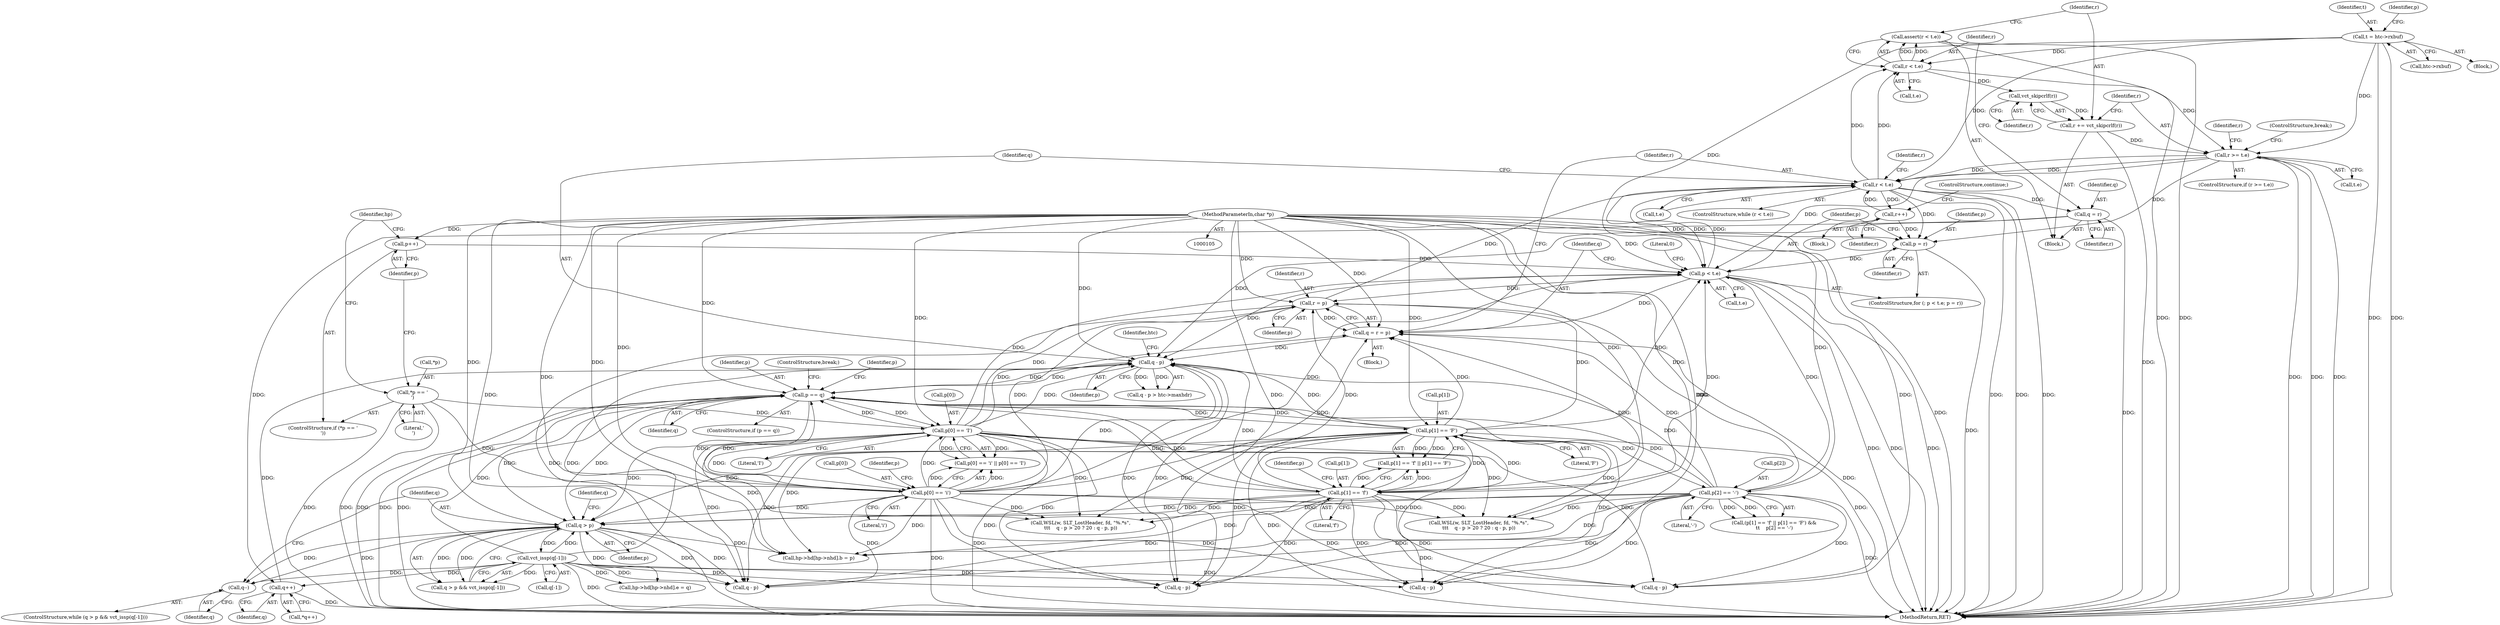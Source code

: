 digraph "0_Varnish-Cache_85e8468bec9416bd7e16b0d80cb820ecd2b330c3@API" {
"1000174" [label="(Call,assert(r < t.e))"];
"1000175" [label="(Call,r < t.e)"];
"1000156" [label="(Call,r < t.e)"];
"1000185" [label="(Call,r >= t.e)"];
"1000180" [label="(Call,r += vct_skipcrlf(r))"];
"1000182" [label="(Call,vct_skipcrlf(r))"];
"1000115" [label="(Call,t = htc->rxbuf)"];
"1000168" [label="(Call,r++)"];
"1000152" [label="(Call,r = p)"];
"1000141" [label="(Call,p < t.e)"];
"1000125" [label="(Call,p++)"];
"1000109" [label="(MethodParameterIn,char *p)"];
"1000250" [label="(Call,p[0] == 'I')"];
"1000238" [label="(Call,p == q)"];
"1000208" [label="(Call,q - p)"];
"1000171" [label="(Call,q = r)"];
"1000150" [label="(Call,q = r = p)"];
"1000267" [label="(Call,p[2] == '-')"];
"1000262" [label="(Call,p[1] == 'F')"];
"1000257" [label="(Call,p[1] == 'f')"];
"1000245" [label="(Call,p[0] == 'i')"];
"1000121" [label="(Call,*p == '\r')"];
"1000282" [label="(Call,vct_issp(q[-1]))"];
"1000279" [label="(Call,q > p)"];
"1000287" [label="(Call,q--)"];
"1000203" [label="(Call,q++)"];
"1000146" [label="(Call,p = r)"];
"1000288" [label="(Identifier,q)"];
"1000231" [label="(Call,q - p)"];
"1000180" [label="(Call,r += vct_skipcrlf(r))"];
"1000171" [label="(Call,q = r)"];
"1000226" [label="(Call,q - p)"];
"1000322" [label="(Call,hp->hd[hp->nhd].e = q)"];
"1000177" [label="(Call,t.e)"];
"1000362" [label="(Call,q - p)"];
"1000241" [label="(ControlStructure,break;)"];
"1000161" [label="(Block,)"];
"1000262" [label="(Call,p[1] == 'F')"];
"1000257" [label="(Call,p[1] == 'f')"];
"1000147" [label="(Identifier,p)"];
"1000219" [label="(Call,WSL(w, SLT_LostHeader, fd, \"%.*s\",\n\t\t\t    q - p > 20 ? 20 : q - p, p))"];
"1000168" [label="(Call,r++)"];
"1000247" [label="(Identifier,p)"];
"1000117" [label="(Call,htc->rxbuf)"];
"1000282" [label="(Call,vct_issp(q[-1]))"];
"1000157" [label="(Identifier,r)"];
"1000140" [label="(ControlStructure,for (; p < t.e; p = r))"];
"1000212" [label="(Identifier,htc)"];
"1000173" [label="(Identifier,r)"];
"1000284" [label="(Identifier,q)"];
"1000195" [label="(Identifier,r)"];
"1000156" [label="(Call,r < t.e)"];
"1000109" [label="(MethodParameterIn,char *p)"];
"1000279" [label="(Call,q > p)"];
"1000283" [label="(Call,q[-1])"];
"1000116" [label="(Identifier,t)"];
"1000185" [label="(Call,r >= t.e)"];
"1000245" [label="(Call,p[0] == 'i')"];
"1000181" [label="(Identifier,r)"];
"1000170" [label="(ControlStructure,continue;)"];
"1000154" [label="(Identifier,p)"];
"1000246" [label="(Call,p[0])"];
"1000255" [label="(Call,(p[1] == 'f' || p[1] == 'F') &&\n\t\t    p[2] == '-')"];
"1000249" [label="(Literal,'i')"];
"1000129" [label="(Identifier,hp)"];
"1000187" [label="(Call,t.e)"];
"1000123" [label="(Identifier,p)"];
"1000369" [label="(Literal,0)"];
"1000350" [label="(Call,WSL(w, SLT_LostHeader, fd, \"%.*s\",\n\t\t\t    q - p > 20 ? 20 : q - p, p))"];
"1000244" [label="(Call,p[0] == 'i' || p[0] == 'I')"];
"1000146" [label="(Call,p = r)"];
"1000190" [label="(ControlStructure,break;)"];
"1000261" [label="(Literal,'f')"];
"1000202" [label="(Call,*q++)"];
"1000209" [label="(Identifier,q)"];
"1000122" [label="(Call,*p)"];
"1000149" [label="(Block,)"];
"1000210" [label="(Identifier,p)"];
"1000182" [label="(Call,vct_skipcrlf(r))"];
"1000172" [label="(Identifier,q)"];
"1000184" [label="(ControlStructure,if (r >= t.e))"];
"1000183" [label="(Identifier,r)"];
"1000266" [label="(Literal,'F')"];
"1000263" [label="(Call,p[1])"];
"1000264" [label="(Identifier,p)"];
"1000281" [label="(Identifier,p)"];
"1000278" [label="(Call,q > p && vct_issp(q[-1]))"];
"1000126" [label="(Identifier,p)"];
"1000153" [label="(Identifier,r)"];
"1000311" [label="(Call,hp->hd[hp->nhd].b = p)"];
"1000167" [label="(Block,)"];
"1000169" [label="(Identifier,r)"];
"1000120" [label="(ControlStructure,if (*p == '\r'))"];
"1000258" [label="(Call,p[1])"];
"1000239" [label="(Identifier,p)"];
"1000166" [label="(Identifier,r)"];
"1000148" [label="(Identifier,r)"];
"1000186" [label="(Identifier,r)"];
"1000111" [label="(Block,)"];
"1000151" [label="(Identifier,q)"];
"1000207" [label="(Call,q - p > htc->maxhdr)"];
"1000250" [label="(Call,p[0] == 'I')"];
"1000125" [label="(Call,p++)"];
"1000267" [label="(Call,p[2] == '-')"];
"1000357" [label="(Call,q - p)"];
"1000115" [label="(Call,t = htc->rxbuf)"];
"1000277" [label="(ControlStructure,while (q > p && vct_issp(q[-1])))"];
"1000370" [label="(MethodReturn,RET)"];
"1000252" [label="(Identifier,p)"];
"1000141" [label="(Call,p < t.e)"];
"1000204" [label="(Identifier,q)"];
"1000150" [label="(Call,q = r = p)"];
"1000271" [label="(Literal,'-')"];
"1000176" [label="(Identifier,r)"];
"1000124" [label="(Literal,'\r')"];
"1000143" [label="(Call,t.e)"];
"1000256" [label="(Call,p[1] == 'f' || p[1] == 'F')"];
"1000280" [label="(Identifier,q)"];
"1000158" [label="(Call,t.e)"];
"1000254" [label="(Literal,'I')"];
"1000174" [label="(Call,assert(r < t.e))"];
"1000155" [label="(ControlStructure,while (r < t.e))"];
"1000240" [label="(Identifier,q)"];
"1000121" [label="(Call,*p == '\r')"];
"1000287" [label="(Call,q--)"];
"1000237" [label="(ControlStructure,if (p == q))"];
"1000175" [label="(Call,r < t.e)"];
"1000238" [label="(Call,p == q)"];
"1000142" [label="(Identifier,p)"];
"1000208" [label="(Call,q - p)"];
"1000268" [label="(Call,p[2])"];
"1000203" [label="(Call,q++)"];
"1000251" [label="(Call,p[0])"];
"1000152" [label="(Call,r = p)"];
"1000174" -> "1000161"  [label="AST: "];
"1000174" -> "1000175"  [label="CFG: "];
"1000175" -> "1000174"  [label="AST: "];
"1000181" -> "1000174"  [label="CFG: "];
"1000174" -> "1000370"  [label="DDG: "];
"1000174" -> "1000370"  [label="DDG: "];
"1000175" -> "1000174"  [label="DDG: "];
"1000175" -> "1000174"  [label="DDG: "];
"1000175" -> "1000177"  [label="CFG: "];
"1000176" -> "1000175"  [label="AST: "];
"1000177" -> "1000175"  [label="AST: "];
"1000156" -> "1000175"  [label="DDG: "];
"1000156" -> "1000175"  [label="DDG: "];
"1000115" -> "1000175"  [label="DDG: "];
"1000175" -> "1000182"  [label="DDG: "];
"1000175" -> "1000185"  [label="DDG: "];
"1000156" -> "1000155"  [label="AST: "];
"1000156" -> "1000158"  [label="CFG: "];
"1000157" -> "1000156"  [label="AST: "];
"1000158" -> "1000156"  [label="AST: "];
"1000166" -> "1000156"  [label="CFG: "];
"1000209" -> "1000156"  [label="CFG: "];
"1000156" -> "1000370"  [label="DDG: "];
"1000156" -> "1000370"  [label="DDG: "];
"1000156" -> "1000370"  [label="DDG: "];
"1000156" -> "1000141"  [label="DDG: "];
"1000156" -> "1000146"  [label="DDG: "];
"1000185" -> "1000156"  [label="DDG: "];
"1000185" -> "1000156"  [label="DDG: "];
"1000168" -> "1000156"  [label="DDG: "];
"1000152" -> "1000156"  [label="DDG: "];
"1000141" -> "1000156"  [label="DDG: "];
"1000115" -> "1000156"  [label="DDG: "];
"1000156" -> "1000168"  [label="DDG: "];
"1000156" -> "1000171"  [label="DDG: "];
"1000185" -> "1000184"  [label="AST: "];
"1000185" -> "1000187"  [label="CFG: "];
"1000186" -> "1000185"  [label="AST: "];
"1000187" -> "1000185"  [label="AST: "];
"1000190" -> "1000185"  [label="CFG: "];
"1000195" -> "1000185"  [label="CFG: "];
"1000185" -> "1000370"  [label="DDG: "];
"1000185" -> "1000370"  [label="DDG: "];
"1000185" -> "1000370"  [label="DDG: "];
"1000185" -> "1000141"  [label="DDG: "];
"1000185" -> "1000146"  [label="DDG: "];
"1000180" -> "1000185"  [label="DDG: "];
"1000115" -> "1000185"  [label="DDG: "];
"1000180" -> "1000161"  [label="AST: "];
"1000180" -> "1000182"  [label="CFG: "];
"1000181" -> "1000180"  [label="AST: "];
"1000182" -> "1000180"  [label="AST: "];
"1000186" -> "1000180"  [label="CFG: "];
"1000180" -> "1000370"  [label="DDG: "];
"1000182" -> "1000180"  [label="DDG: "];
"1000182" -> "1000183"  [label="CFG: "];
"1000183" -> "1000182"  [label="AST: "];
"1000115" -> "1000111"  [label="AST: "];
"1000115" -> "1000117"  [label="CFG: "];
"1000116" -> "1000115"  [label="AST: "];
"1000117" -> "1000115"  [label="AST: "];
"1000123" -> "1000115"  [label="CFG: "];
"1000115" -> "1000370"  [label="DDG: "];
"1000115" -> "1000370"  [label="DDG: "];
"1000115" -> "1000141"  [label="DDG: "];
"1000168" -> "1000167"  [label="AST: "];
"1000168" -> "1000169"  [label="CFG: "];
"1000169" -> "1000168"  [label="AST: "];
"1000170" -> "1000168"  [label="CFG: "];
"1000168" -> "1000146"  [label="DDG: "];
"1000152" -> "1000150"  [label="AST: "];
"1000152" -> "1000154"  [label="CFG: "];
"1000153" -> "1000152"  [label="AST: "];
"1000154" -> "1000152"  [label="AST: "];
"1000150" -> "1000152"  [label="CFG: "];
"1000152" -> "1000370"  [label="DDG: "];
"1000152" -> "1000150"  [label="DDG: "];
"1000141" -> "1000152"  [label="DDG: "];
"1000250" -> "1000152"  [label="DDG: "];
"1000267" -> "1000152"  [label="DDG: "];
"1000262" -> "1000152"  [label="DDG: "];
"1000257" -> "1000152"  [label="DDG: "];
"1000245" -> "1000152"  [label="DDG: "];
"1000109" -> "1000152"  [label="DDG: "];
"1000141" -> "1000140"  [label="AST: "];
"1000141" -> "1000143"  [label="CFG: "];
"1000142" -> "1000141"  [label="AST: "];
"1000143" -> "1000141"  [label="AST: "];
"1000151" -> "1000141"  [label="CFG: "];
"1000369" -> "1000141"  [label="CFG: "];
"1000141" -> "1000370"  [label="DDG: "];
"1000141" -> "1000370"  [label="DDG: "];
"1000141" -> "1000370"  [label="DDG: "];
"1000125" -> "1000141"  [label="DDG: "];
"1000250" -> "1000141"  [label="DDG: "];
"1000267" -> "1000141"  [label="DDG: "];
"1000262" -> "1000141"  [label="DDG: "];
"1000257" -> "1000141"  [label="DDG: "];
"1000245" -> "1000141"  [label="DDG: "];
"1000146" -> "1000141"  [label="DDG: "];
"1000109" -> "1000141"  [label="DDG: "];
"1000141" -> "1000150"  [label="DDG: "];
"1000141" -> "1000208"  [label="DDG: "];
"1000125" -> "1000120"  [label="AST: "];
"1000125" -> "1000126"  [label="CFG: "];
"1000126" -> "1000125"  [label="AST: "];
"1000129" -> "1000125"  [label="CFG: "];
"1000109" -> "1000125"  [label="DDG: "];
"1000109" -> "1000105"  [label="AST: "];
"1000109" -> "1000370"  [label="DDG: "];
"1000109" -> "1000146"  [label="DDG: "];
"1000109" -> "1000150"  [label="DDG: "];
"1000109" -> "1000208"  [label="DDG: "];
"1000109" -> "1000226"  [label="DDG: "];
"1000109" -> "1000231"  [label="DDG: "];
"1000109" -> "1000219"  [label="DDG: "];
"1000109" -> "1000238"  [label="DDG: "];
"1000109" -> "1000245"  [label="DDG: "];
"1000109" -> "1000250"  [label="DDG: "];
"1000109" -> "1000257"  [label="DDG: "];
"1000109" -> "1000262"  [label="DDG: "];
"1000109" -> "1000267"  [label="DDG: "];
"1000109" -> "1000279"  [label="DDG: "];
"1000109" -> "1000311"  [label="DDG: "];
"1000109" -> "1000357"  [label="DDG: "];
"1000109" -> "1000362"  [label="DDG: "];
"1000109" -> "1000350"  [label="DDG: "];
"1000250" -> "1000244"  [label="AST: "];
"1000250" -> "1000254"  [label="CFG: "];
"1000251" -> "1000250"  [label="AST: "];
"1000254" -> "1000250"  [label="AST: "];
"1000244" -> "1000250"  [label="CFG: "];
"1000250" -> "1000370"  [label="DDG: "];
"1000250" -> "1000150"  [label="DDG: "];
"1000250" -> "1000208"  [label="DDG: "];
"1000250" -> "1000226"  [label="DDG: "];
"1000250" -> "1000231"  [label="DDG: "];
"1000250" -> "1000219"  [label="DDG: "];
"1000250" -> "1000238"  [label="DDG: "];
"1000250" -> "1000245"  [label="DDG: "];
"1000250" -> "1000244"  [label="DDG: "];
"1000250" -> "1000244"  [label="DDG: "];
"1000238" -> "1000250"  [label="DDG: "];
"1000121" -> "1000250"  [label="DDG: "];
"1000245" -> "1000250"  [label="DDG: "];
"1000250" -> "1000279"  [label="DDG: "];
"1000250" -> "1000311"  [label="DDG: "];
"1000250" -> "1000357"  [label="DDG: "];
"1000250" -> "1000362"  [label="DDG: "];
"1000250" -> "1000350"  [label="DDG: "];
"1000238" -> "1000237"  [label="AST: "];
"1000238" -> "1000240"  [label="CFG: "];
"1000239" -> "1000238"  [label="AST: "];
"1000240" -> "1000238"  [label="AST: "];
"1000241" -> "1000238"  [label="CFG: "];
"1000247" -> "1000238"  [label="CFG: "];
"1000238" -> "1000370"  [label="DDG: "];
"1000238" -> "1000370"  [label="DDG: "];
"1000238" -> "1000370"  [label="DDG: "];
"1000208" -> "1000238"  [label="DDG: "];
"1000208" -> "1000238"  [label="DDG: "];
"1000267" -> "1000238"  [label="DDG: "];
"1000262" -> "1000238"  [label="DDG: "];
"1000257" -> "1000238"  [label="DDG: "];
"1000245" -> "1000238"  [label="DDG: "];
"1000282" -> "1000238"  [label="DDG: "];
"1000238" -> "1000245"  [label="DDG: "];
"1000238" -> "1000257"  [label="DDG: "];
"1000238" -> "1000262"  [label="DDG: "];
"1000238" -> "1000267"  [label="DDG: "];
"1000238" -> "1000279"  [label="DDG: "];
"1000238" -> "1000279"  [label="DDG: "];
"1000208" -> "1000207"  [label="AST: "];
"1000208" -> "1000210"  [label="CFG: "];
"1000209" -> "1000208"  [label="AST: "];
"1000210" -> "1000208"  [label="AST: "];
"1000212" -> "1000208"  [label="CFG: "];
"1000208" -> "1000207"  [label="DDG: "];
"1000208" -> "1000207"  [label="DDG: "];
"1000171" -> "1000208"  [label="DDG: "];
"1000150" -> "1000208"  [label="DDG: "];
"1000282" -> "1000208"  [label="DDG: "];
"1000203" -> "1000208"  [label="DDG: "];
"1000267" -> "1000208"  [label="DDG: "];
"1000262" -> "1000208"  [label="DDG: "];
"1000257" -> "1000208"  [label="DDG: "];
"1000245" -> "1000208"  [label="DDG: "];
"1000208" -> "1000226"  [label="DDG: "];
"1000208" -> "1000226"  [label="DDG: "];
"1000171" -> "1000161"  [label="AST: "];
"1000171" -> "1000173"  [label="CFG: "];
"1000172" -> "1000171"  [label="AST: "];
"1000173" -> "1000171"  [label="AST: "];
"1000176" -> "1000171"  [label="CFG: "];
"1000171" -> "1000370"  [label="DDG: "];
"1000171" -> "1000203"  [label="DDG: "];
"1000150" -> "1000149"  [label="AST: "];
"1000151" -> "1000150"  [label="AST: "];
"1000157" -> "1000150"  [label="CFG: "];
"1000150" -> "1000370"  [label="DDG: "];
"1000267" -> "1000150"  [label="DDG: "];
"1000262" -> "1000150"  [label="DDG: "];
"1000257" -> "1000150"  [label="DDG: "];
"1000245" -> "1000150"  [label="DDG: "];
"1000267" -> "1000255"  [label="AST: "];
"1000267" -> "1000271"  [label="CFG: "];
"1000268" -> "1000267"  [label="AST: "];
"1000271" -> "1000267"  [label="AST: "];
"1000255" -> "1000267"  [label="CFG: "];
"1000267" -> "1000370"  [label="DDG: "];
"1000267" -> "1000226"  [label="DDG: "];
"1000267" -> "1000231"  [label="DDG: "];
"1000267" -> "1000219"  [label="DDG: "];
"1000267" -> "1000255"  [label="DDG: "];
"1000267" -> "1000255"  [label="DDG: "];
"1000267" -> "1000279"  [label="DDG: "];
"1000267" -> "1000311"  [label="DDG: "];
"1000267" -> "1000357"  [label="DDG: "];
"1000267" -> "1000362"  [label="DDG: "];
"1000267" -> "1000350"  [label="DDG: "];
"1000262" -> "1000256"  [label="AST: "];
"1000262" -> "1000266"  [label="CFG: "];
"1000263" -> "1000262"  [label="AST: "];
"1000266" -> "1000262"  [label="AST: "];
"1000256" -> "1000262"  [label="CFG: "];
"1000262" -> "1000370"  [label="DDG: "];
"1000262" -> "1000226"  [label="DDG: "];
"1000262" -> "1000231"  [label="DDG: "];
"1000262" -> "1000219"  [label="DDG: "];
"1000262" -> "1000257"  [label="DDG: "];
"1000262" -> "1000256"  [label="DDG: "];
"1000262" -> "1000256"  [label="DDG: "];
"1000257" -> "1000262"  [label="DDG: "];
"1000262" -> "1000279"  [label="DDG: "];
"1000262" -> "1000311"  [label="DDG: "];
"1000262" -> "1000357"  [label="DDG: "];
"1000262" -> "1000362"  [label="DDG: "];
"1000262" -> "1000350"  [label="DDG: "];
"1000257" -> "1000256"  [label="AST: "];
"1000257" -> "1000261"  [label="CFG: "];
"1000258" -> "1000257"  [label="AST: "];
"1000261" -> "1000257"  [label="AST: "];
"1000264" -> "1000257"  [label="CFG: "];
"1000256" -> "1000257"  [label="CFG: "];
"1000257" -> "1000370"  [label="DDG: "];
"1000257" -> "1000226"  [label="DDG: "];
"1000257" -> "1000231"  [label="DDG: "];
"1000257" -> "1000219"  [label="DDG: "];
"1000257" -> "1000256"  [label="DDG: "];
"1000257" -> "1000256"  [label="DDG: "];
"1000257" -> "1000279"  [label="DDG: "];
"1000257" -> "1000311"  [label="DDG: "];
"1000257" -> "1000357"  [label="DDG: "];
"1000257" -> "1000362"  [label="DDG: "];
"1000257" -> "1000350"  [label="DDG: "];
"1000245" -> "1000244"  [label="AST: "];
"1000245" -> "1000249"  [label="CFG: "];
"1000246" -> "1000245"  [label="AST: "];
"1000249" -> "1000245"  [label="AST: "];
"1000252" -> "1000245"  [label="CFG: "];
"1000244" -> "1000245"  [label="CFG: "];
"1000245" -> "1000370"  [label="DDG: "];
"1000245" -> "1000226"  [label="DDG: "];
"1000245" -> "1000231"  [label="DDG: "];
"1000245" -> "1000219"  [label="DDG: "];
"1000245" -> "1000244"  [label="DDG: "];
"1000245" -> "1000244"  [label="DDG: "];
"1000121" -> "1000245"  [label="DDG: "];
"1000245" -> "1000279"  [label="DDG: "];
"1000245" -> "1000311"  [label="DDG: "];
"1000245" -> "1000357"  [label="DDG: "];
"1000245" -> "1000362"  [label="DDG: "];
"1000245" -> "1000350"  [label="DDG: "];
"1000121" -> "1000120"  [label="AST: "];
"1000121" -> "1000124"  [label="CFG: "];
"1000122" -> "1000121"  [label="AST: "];
"1000124" -> "1000121"  [label="AST: "];
"1000126" -> "1000121"  [label="CFG: "];
"1000129" -> "1000121"  [label="CFG: "];
"1000121" -> "1000370"  [label="DDG: "];
"1000121" -> "1000370"  [label="DDG: "];
"1000282" -> "1000278"  [label="AST: "];
"1000282" -> "1000283"  [label="CFG: "];
"1000283" -> "1000282"  [label="AST: "];
"1000278" -> "1000282"  [label="CFG: "];
"1000282" -> "1000370"  [label="DDG: "];
"1000282" -> "1000203"  [label="DDG: "];
"1000282" -> "1000226"  [label="DDG: "];
"1000282" -> "1000231"  [label="DDG: "];
"1000282" -> "1000279"  [label="DDG: "];
"1000282" -> "1000278"  [label="DDG: "];
"1000279" -> "1000282"  [label="DDG: "];
"1000282" -> "1000287"  [label="DDG: "];
"1000282" -> "1000322"  [label="DDG: "];
"1000282" -> "1000357"  [label="DDG: "];
"1000282" -> "1000362"  [label="DDG: "];
"1000279" -> "1000278"  [label="AST: "];
"1000279" -> "1000281"  [label="CFG: "];
"1000280" -> "1000279"  [label="AST: "];
"1000281" -> "1000279"  [label="AST: "];
"1000284" -> "1000279"  [label="CFG: "];
"1000278" -> "1000279"  [label="CFG: "];
"1000279" -> "1000278"  [label="DDG: "];
"1000279" -> "1000278"  [label="DDG: "];
"1000287" -> "1000279"  [label="DDG: "];
"1000279" -> "1000287"  [label="DDG: "];
"1000279" -> "1000311"  [label="DDG: "];
"1000279" -> "1000322"  [label="DDG: "];
"1000279" -> "1000357"  [label="DDG: "];
"1000279" -> "1000357"  [label="DDG: "];
"1000287" -> "1000277"  [label="AST: "];
"1000287" -> "1000288"  [label="CFG: "];
"1000288" -> "1000287"  [label="AST: "];
"1000280" -> "1000287"  [label="CFG: "];
"1000203" -> "1000202"  [label="AST: "];
"1000203" -> "1000204"  [label="CFG: "];
"1000204" -> "1000203"  [label="AST: "];
"1000202" -> "1000203"  [label="CFG: "];
"1000203" -> "1000370"  [label="DDG: "];
"1000146" -> "1000140"  [label="AST: "];
"1000146" -> "1000148"  [label="CFG: "];
"1000147" -> "1000146"  [label="AST: "];
"1000148" -> "1000146"  [label="AST: "];
"1000142" -> "1000146"  [label="CFG: "];
"1000146" -> "1000370"  [label="DDG: "];
}
